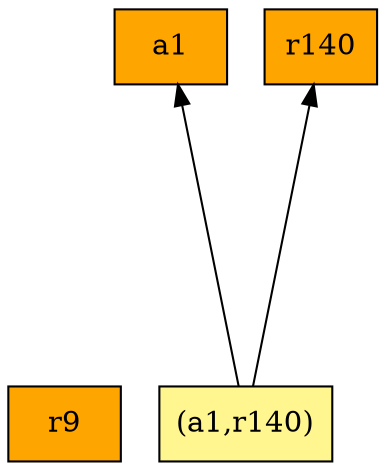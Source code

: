 digraph G {
rankdir=BT;ranksep="2.0";
"r9" [shape=record,fillcolor=orange,style=filled,label="{r9}"];
"a1" [shape=record,fillcolor=orange,style=filled,label="{a1}"];
"(a1,r140)" [shape=record,fillcolor=khaki1,style=filled,label="{(a1,r140)}"];
"r140" [shape=record,fillcolor=orange,style=filled,label="{r140}"];
"(a1,r140)" -> "a1"
"(a1,r140)" -> "r140"
}